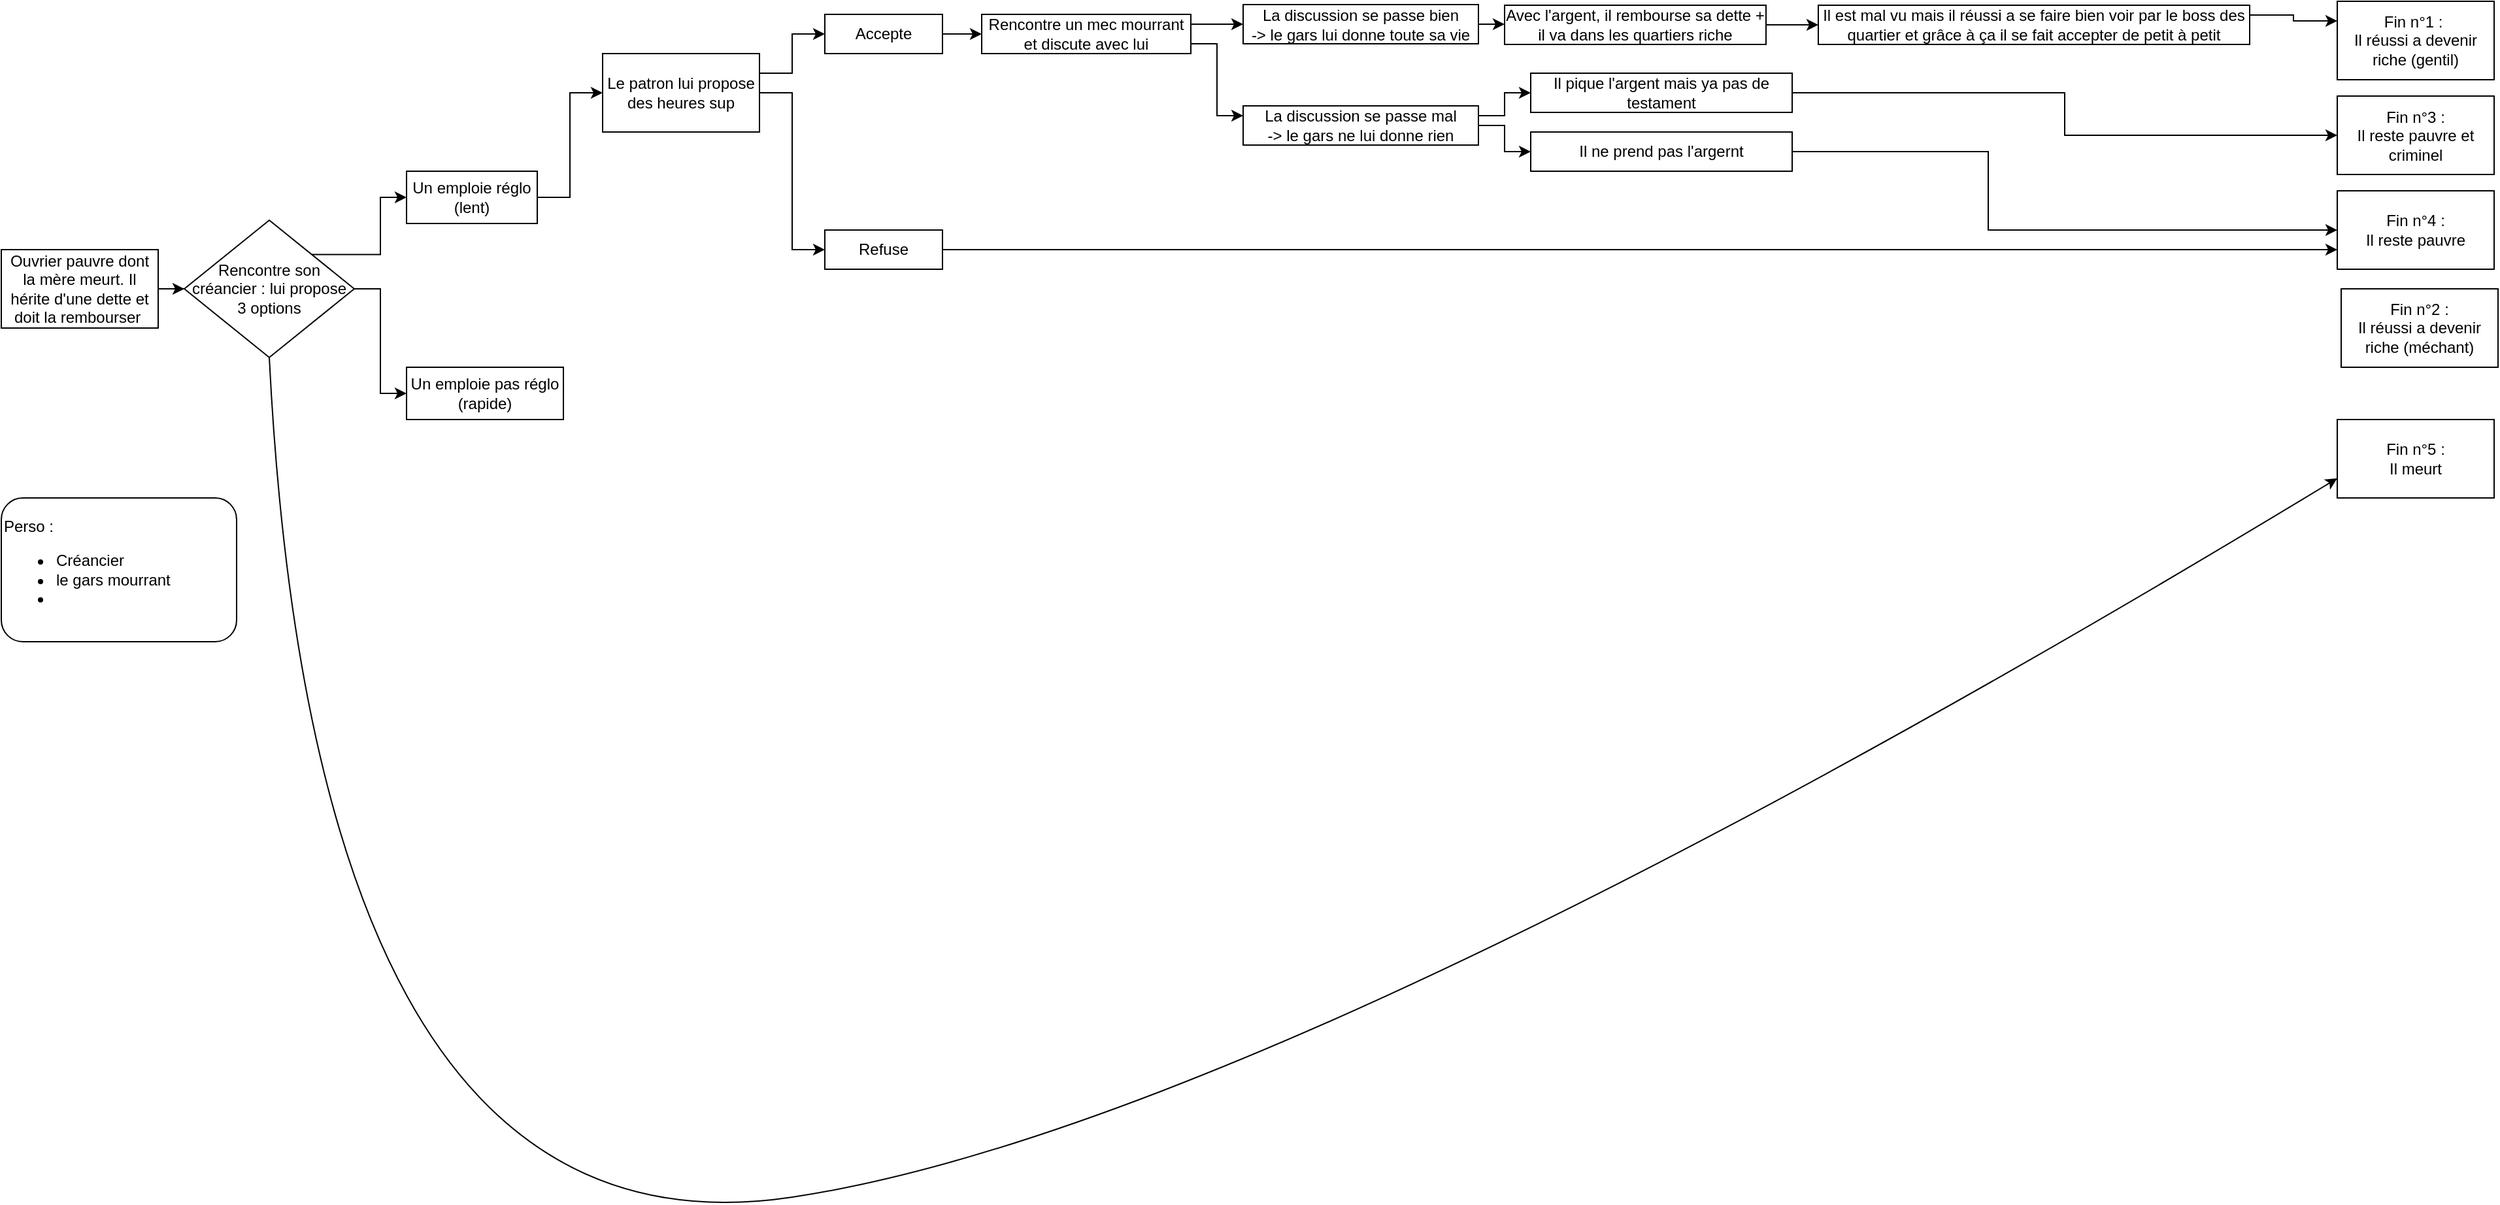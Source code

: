 <mxfile version="12.1.3" type="device" pages="1"><diagram id="busfvC5CCnSYQNnqGKHe" name="Page-1"><mxGraphModel dx="1648" dy="601" grid="1" gridSize="10" guides="1" tooltips="1" connect="1" arrows="1" fold="1" page="1" pageScale="1" pageWidth="827" pageHeight="1169" math="0" shadow="0"><root><mxCell id="0"/><mxCell id="1" parent="0"/><mxCell id="eiyMiQu69awX4Bh35z_e-1" value="Fin n°1 :&amp;nbsp;&lt;br&gt;Il réussi a devenir riche (gentil)" style="rounded=0;whiteSpace=wrap;html=1;" parent="1" vertex="1"><mxGeometry x="1797" y="10" width="120" height="60" as="geometry"/></mxCell><mxCell id="eiyMiQu69awX4Bh35z_e-2" value="Fin n°2 :&lt;br&gt;Il réussi a devenir riche (méchant)" style="rounded=0;whiteSpace=wrap;html=1;" parent="1" vertex="1"><mxGeometry x="1800" y="230" width="120" height="60" as="geometry"/></mxCell><mxCell id="eiyMiQu69awX4Bh35z_e-3" value="Fin n°3 :&lt;br&gt;Il reste pauvre et criminel" style="rounded=0;whiteSpace=wrap;html=1;" parent="1" vertex="1"><mxGeometry x="1797" y="82.5" width="120" height="60" as="geometry"/></mxCell><mxCell id="eiyMiQu69awX4Bh35z_e-4" value="Fin n°4 :&lt;br&gt;Il reste pauvre" style="rounded=0;whiteSpace=wrap;html=1;" parent="1" vertex="1"><mxGeometry x="1797" y="155" width="120" height="60" as="geometry"/></mxCell><mxCell id="eiyMiQu69awX4Bh35z_e-5" value="Fin n°5 :&lt;br&gt;Il meurt" style="rounded=0;whiteSpace=wrap;html=1;" parent="1" vertex="1"><mxGeometry x="1797" y="330" width="120" height="60" as="geometry"/></mxCell><mxCell id="eiyMiQu69awX4Bh35z_e-13" style="edgeStyle=orthogonalEdgeStyle;rounded=0;orthogonalLoop=1;jettySize=auto;html=1;entryX=0;entryY=0.5;entryDx=0;entryDy=0;" parent="1" source="eiyMiQu69awX4Bh35z_e-6" target="eiyMiQu69awX4Bh35z_e-11" edge="1"><mxGeometry relative="1" as="geometry"/></mxCell><mxCell id="eiyMiQu69awX4Bh35z_e-6" value="Ouvrier pauvre dont la mère meurt. Il hérite d'une dette et doit la rembourser&amp;nbsp;" style="rounded=0;whiteSpace=wrap;html=1;" parent="1" vertex="1"><mxGeometry x="10" y="200" width="120" height="60" as="geometry"/></mxCell><mxCell id="eiyMiQu69awX4Bh35z_e-10" value="&lt;div&gt;Perso :&lt;/div&gt;&lt;ul&gt;&lt;li&gt;Créancier&lt;/li&gt;&lt;li&gt;le gars mourrant&lt;/li&gt;&lt;li&gt;&lt;br&gt;&lt;/li&gt;&lt;/ul&gt;" style="rounded=1;whiteSpace=wrap;html=1;align=left;" parent="1" vertex="1"><mxGeometry x="10" y="390" width="180" height="110" as="geometry"/></mxCell><mxCell id="eiyMiQu69awX4Bh35z_e-16" style="edgeStyle=orthogonalEdgeStyle;rounded=0;orthogonalLoop=1;jettySize=auto;html=1;exitX=1;exitY=0;exitDx=0;exitDy=0;entryX=0;entryY=0.5;entryDx=0;entryDy=0;" parent="1" source="eiyMiQu69awX4Bh35z_e-11" target="eiyMiQu69awX4Bh35z_e-15" edge="1"><mxGeometry relative="1" as="geometry"/></mxCell><mxCell id="eiyMiQu69awX4Bh35z_e-18" style="edgeStyle=orthogonalEdgeStyle;rounded=0;orthogonalLoop=1;jettySize=auto;html=1;exitX=1;exitY=0.5;exitDx=0;exitDy=0;entryX=0;entryY=0.5;entryDx=0;entryDy=0;" parent="1" source="eiyMiQu69awX4Bh35z_e-11" target="eiyMiQu69awX4Bh35z_e-17" edge="1"><mxGeometry relative="1" as="geometry"/></mxCell><mxCell id="eiyMiQu69awX4Bh35z_e-11" value="&lt;span style=&quot;white-space: normal&quot;&gt;Rencontre son créancier : lui propose 3 options&lt;/span&gt;" style="rhombus;whiteSpace=wrap;html=1;" parent="1" vertex="1"><mxGeometry x="150" y="177.5" width="130" height="105" as="geometry"/></mxCell><mxCell id="eiyMiQu69awX4Bh35z_e-25" style="edgeStyle=orthogonalEdgeStyle;rounded=0;orthogonalLoop=1;jettySize=auto;html=1;exitX=1;exitY=0.5;exitDx=0;exitDy=0;entryX=0;entryY=0.5;entryDx=0;entryDy=0;" parent="1" source="eiyMiQu69awX4Bh35z_e-15" target="eiyMiQu69awX4Bh35z_e-24" edge="1"><mxGeometry relative="1" as="geometry"/></mxCell><mxCell id="eiyMiQu69awX4Bh35z_e-15" value="Un emploie réglo (lent)" style="rounded=0;whiteSpace=wrap;html=1;" parent="1" vertex="1"><mxGeometry x="320" y="140" width="100" height="40" as="geometry"/></mxCell><mxCell id="eiyMiQu69awX4Bh35z_e-17" value="Un emploie pas réglo (rapide)" style="rounded=0;whiteSpace=wrap;html=1;" parent="1" vertex="1"><mxGeometry x="320" y="290" width="120" height="40" as="geometry"/></mxCell><mxCell id="eiyMiQu69awX4Bh35z_e-23" value="" style="curved=1;endArrow=classic;html=1;exitX=0.5;exitY=1;exitDx=0;exitDy=0;entryX=0;entryY=0.75;entryDx=0;entryDy=0;" parent="1" source="eiyMiQu69awX4Bh35z_e-11" target="eiyMiQu69awX4Bh35z_e-5" edge="1"><mxGeometry width="50" height="50" relative="1" as="geometry"><mxPoint x="210" y="400" as="sourcePoint"/><mxPoint x="260" y="350" as="targetPoint"/><Array as="points"><mxPoint x="250" y="980"/><mxPoint x="980" y="870"/></Array></mxGeometry></mxCell><mxCell id="eiyMiQu69awX4Bh35z_e-36" style="edgeStyle=orthogonalEdgeStyle;rounded=0;orthogonalLoop=1;jettySize=auto;html=1;exitX=1;exitY=0.25;exitDx=0;exitDy=0;" parent="1" source="eiyMiQu69awX4Bh35z_e-24" target="eiyMiQu69awX4Bh35z_e-27" edge="1"><mxGeometry relative="1" as="geometry"/></mxCell><mxCell id="eiyMiQu69awX4Bh35z_e-37" style="edgeStyle=orthogonalEdgeStyle;rounded=0;orthogonalLoop=1;jettySize=auto;html=1;exitX=1;exitY=0.5;exitDx=0;exitDy=0;entryX=0;entryY=0.5;entryDx=0;entryDy=0;" parent="1" source="eiyMiQu69awX4Bh35z_e-24" target="eiyMiQu69awX4Bh35z_e-28" edge="1"><mxGeometry relative="1" as="geometry"/></mxCell><mxCell id="eiyMiQu69awX4Bh35z_e-24" value="Le patron lui propose des heures sup" style="rounded=0;whiteSpace=wrap;html=1;" parent="1" vertex="1"><mxGeometry x="470" y="50" width="120" height="60" as="geometry"/></mxCell><mxCell id="eiyMiQu69awX4Bh35z_e-39" style="edgeStyle=orthogonalEdgeStyle;rounded=0;orthogonalLoop=1;jettySize=auto;html=1;exitX=1;exitY=0.5;exitDx=0;exitDy=0;entryX=0;entryY=0.5;entryDx=0;entryDy=0;" parent="1" source="eiyMiQu69awX4Bh35z_e-27" target="eiyMiQu69awX4Bh35z_e-31" edge="1"><mxGeometry relative="1" as="geometry"/></mxCell><mxCell id="eiyMiQu69awX4Bh35z_e-27" value="Accepte" style="rounded=0;whiteSpace=wrap;html=1;" parent="1" vertex="1"><mxGeometry x="640" y="20" width="90" height="30" as="geometry"/></mxCell><mxCell id="_vMEUEtQZQqgJvl6mupJ-13" style="edgeStyle=orthogonalEdgeStyle;rounded=0;orthogonalLoop=1;jettySize=auto;html=1;exitX=1;exitY=0.5;exitDx=0;exitDy=0;entryX=0;entryY=0.75;entryDx=0;entryDy=0;" edge="1" parent="1" source="eiyMiQu69awX4Bh35z_e-28" target="eiyMiQu69awX4Bh35z_e-4"><mxGeometry relative="1" as="geometry"/></mxCell><mxCell id="eiyMiQu69awX4Bh35z_e-28" value="Refuse" style="rounded=0;whiteSpace=wrap;html=1;" parent="1" vertex="1"><mxGeometry x="640" y="185" width="90" height="30" as="geometry"/></mxCell><mxCell id="eiyMiQu69awX4Bh35z_e-54" style="edgeStyle=orthogonalEdgeStyle;rounded=0;orthogonalLoop=1;jettySize=auto;html=1;exitX=1;exitY=0.75;exitDx=0;exitDy=0;entryX=0;entryY=0.25;entryDx=0;entryDy=0;" parent="1" source="eiyMiQu69awX4Bh35z_e-31" target="eiyMiQu69awX4Bh35z_e-53" edge="1"><mxGeometry relative="1" as="geometry"/></mxCell><mxCell id="eiyMiQu69awX4Bh35z_e-55" style="edgeStyle=orthogonalEdgeStyle;rounded=0;orthogonalLoop=1;jettySize=auto;html=1;exitX=1;exitY=0.25;exitDx=0;exitDy=0;entryX=0;entryY=0.5;entryDx=0;entryDy=0;" parent="1" source="eiyMiQu69awX4Bh35z_e-31" target="eiyMiQu69awX4Bh35z_e-49" edge="1"><mxGeometry relative="1" as="geometry"/></mxCell><mxCell id="eiyMiQu69awX4Bh35z_e-31" value="Rencontre un mec mourrant et discute avec lui" style="rounded=0;whiteSpace=wrap;html=1;" parent="1" vertex="1"><mxGeometry x="760" y="20" width="160" height="30" as="geometry"/></mxCell><mxCell id="_vMEUEtQZQqgJvl6mupJ-3" style="edgeStyle=orthogonalEdgeStyle;rounded=0;orthogonalLoop=1;jettySize=auto;html=1;exitX=1;exitY=0.5;exitDx=0;exitDy=0;entryX=0;entryY=0.5;entryDx=0;entryDy=0;" edge="1" parent="1" source="eiyMiQu69awX4Bh35z_e-49" target="_vMEUEtQZQqgJvl6mupJ-2"><mxGeometry relative="1" as="geometry"/></mxCell><mxCell id="eiyMiQu69awX4Bh35z_e-49" value="La discussion se passe bien &lt;br&gt;-&amp;gt; le gars lui donne toute sa vie" style="rounded=0;whiteSpace=wrap;html=1;" parent="1" vertex="1"><mxGeometry x="960" y="12.5" width="180" height="30" as="geometry"/></mxCell><mxCell id="_vMEUEtQZQqgJvl6mupJ-11" style="edgeStyle=orthogonalEdgeStyle;rounded=0;orthogonalLoop=1;jettySize=auto;html=1;exitX=1;exitY=0.25;exitDx=0;exitDy=0;entryX=0;entryY=0.5;entryDx=0;entryDy=0;" edge="1" parent="1" source="eiyMiQu69awX4Bh35z_e-53" target="_vMEUEtQZQqgJvl6mupJ-7"><mxGeometry relative="1" as="geometry"/></mxCell><mxCell id="_vMEUEtQZQqgJvl6mupJ-12" style="edgeStyle=orthogonalEdgeStyle;rounded=0;orthogonalLoop=1;jettySize=auto;html=1;exitX=1;exitY=0.5;exitDx=0;exitDy=0;entryX=0;entryY=0.5;entryDx=0;entryDy=0;" edge="1" parent="1" source="eiyMiQu69awX4Bh35z_e-53" target="_vMEUEtQZQqgJvl6mupJ-8"><mxGeometry relative="1" as="geometry"/></mxCell><mxCell id="eiyMiQu69awX4Bh35z_e-53" value="La discussion se passe mal &lt;br&gt;-&amp;gt; le gars ne lui donne rien" style="rounded=0;whiteSpace=wrap;html=1;" parent="1" vertex="1"><mxGeometry x="960" y="90" width="180" height="30" as="geometry"/></mxCell><mxCell id="_vMEUEtQZQqgJvl6mupJ-5" style="edgeStyle=orthogonalEdgeStyle;rounded=0;orthogonalLoop=1;jettySize=auto;html=1;exitX=1;exitY=0.5;exitDx=0;exitDy=0;entryX=0;entryY=0.5;entryDx=0;entryDy=0;" edge="1" parent="1" source="_vMEUEtQZQqgJvl6mupJ-2" target="_vMEUEtQZQqgJvl6mupJ-4"><mxGeometry relative="1" as="geometry"/></mxCell><mxCell id="_vMEUEtQZQqgJvl6mupJ-2" value="Avec l'argent, il rembourse sa dette + il va dans les quartiers riche" style="rounded=0;whiteSpace=wrap;html=1;" vertex="1" parent="1"><mxGeometry x="1160" y="13" width="200" height="30" as="geometry"/></mxCell><mxCell id="_vMEUEtQZQqgJvl6mupJ-6" style="edgeStyle=orthogonalEdgeStyle;rounded=0;orthogonalLoop=1;jettySize=auto;html=1;exitX=1;exitY=0.25;exitDx=0;exitDy=0;entryX=0;entryY=0.25;entryDx=0;entryDy=0;" edge="1" parent="1" source="_vMEUEtQZQqgJvl6mupJ-4" target="eiyMiQu69awX4Bh35z_e-1"><mxGeometry relative="1" as="geometry"/></mxCell><mxCell id="_vMEUEtQZQqgJvl6mupJ-4" value="Il est mal vu mais il réussi a se faire bien voir par le boss des quartier et grâce à ça il se fait accepter de petit à petit" style="rounded=0;whiteSpace=wrap;html=1;" vertex="1" parent="1"><mxGeometry x="1400" y="13" width="330" height="30" as="geometry"/></mxCell><mxCell id="_vMEUEtQZQqgJvl6mupJ-9" style="edgeStyle=orthogonalEdgeStyle;rounded=0;orthogonalLoop=1;jettySize=auto;html=1;exitX=1;exitY=0.5;exitDx=0;exitDy=0;entryX=0;entryY=0.5;entryDx=0;entryDy=0;" edge="1" parent="1" source="_vMEUEtQZQqgJvl6mupJ-7" target="eiyMiQu69awX4Bh35z_e-3"><mxGeometry relative="1" as="geometry"/></mxCell><mxCell id="_vMEUEtQZQqgJvl6mupJ-7" value="Il pique l'argent mais ya pas de testament" style="rounded=0;whiteSpace=wrap;html=1;" vertex="1" parent="1"><mxGeometry x="1180" y="65" width="200" height="30" as="geometry"/></mxCell><mxCell id="_vMEUEtQZQqgJvl6mupJ-10" style="edgeStyle=orthogonalEdgeStyle;rounded=0;orthogonalLoop=1;jettySize=auto;html=1;exitX=1;exitY=0.5;exitDx=0;exitDy=0;entryX=0;entryY=0.5;entryDx=0;entryDy=0;" edge="1" parent="1" source="_vMEUEtQZQqgJvl6mupJ-8" target="eiyMiQu69awX4Bh35z_e-4"><mxGeometry relative="1" as="geometry"><Array as="points"><mxPoint x="1530" y="125"/><mxPoint x="1530" y="185"/></Array></mxGeometry></mxCell><mxCell id="_vMEUEtQZQqgJvl6mupJ-8" value="Il ne prend pas l'argernt" style="rounded=0;whiteSpace=wrap;html=1;" vertex="1" parent="1"><mxGeometry x="1180" y="110" width="200" height="30" as="geometry"/></mxCell></root></mxGraphModel></diagram></mxfile>